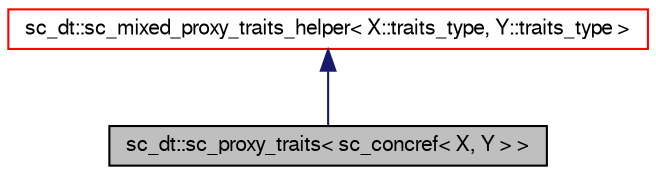 digraph G
{
  edge [fontname="FreeSans",fontsize="10",labelfontname="FreeSans",labelfontsize="10"];
  node [fontname="FreeSans",fontsize="10",shape=record];
  Node1 [label="sc_dt::sc_proxy_traits\< sc_concref\< X, Y \> \>",height=0.2,width=0.4,color="black", fillcolor="grey75", style="filled" fontcolor="black"];
  Node2 -> Node1 [dir=back,color="midnightblue",fontsize="10",style="solid",fontname="FreeSans"];
  Node2 [label="sc_dt::sc_mixed_proxy_traits_helper\< X::traits_type, Y::traits_type \>",height=0.2,width=0.4,color="red", fillcolor="white", style="filled",URL="$a00124.html"];
}
